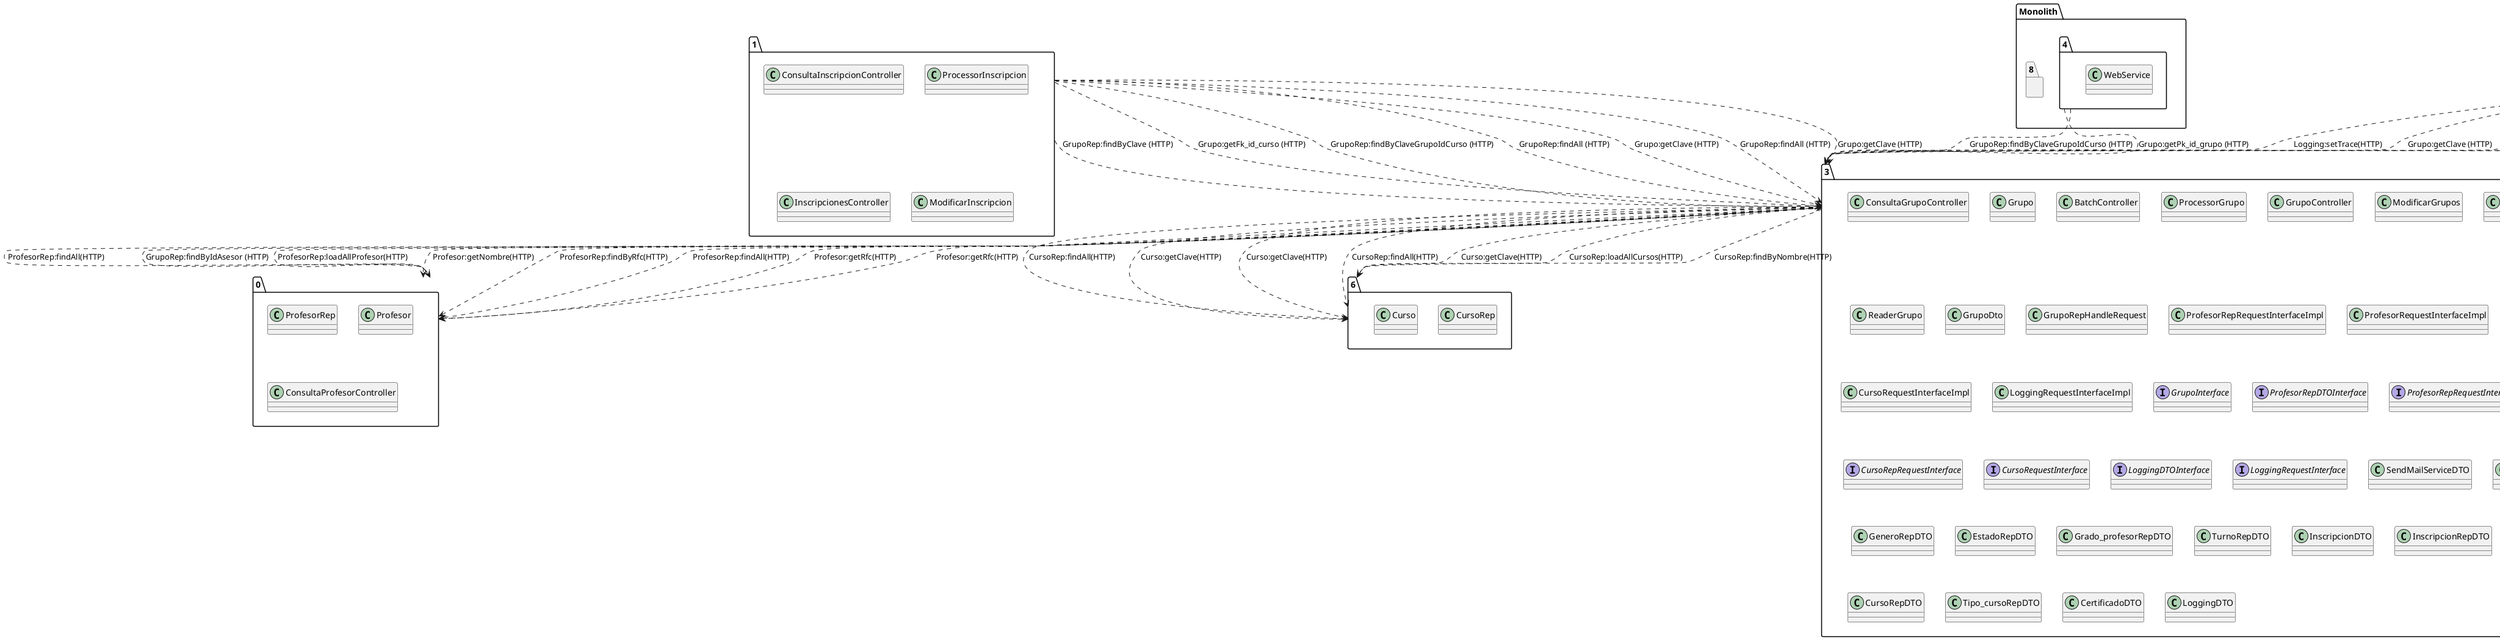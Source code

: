 @startuml
package "3"{
class Grupo
class BatchController
class ProcessorGrupo
class GrupoController
class ModificarGrupos
class GrupoRep
class ConsultaGrupoController
class ReaderGrupo
class GrupoDto
class GrupoRepHandleRequest
class ProfesorRepRequestInterfaceImpl
class ProfesorRequestInterfaceImpl
class GrupoHandleRequest
class CursoRepRequestInterfaceImpl
class CursoRequestInterfaceImpl
class LoggingRequestInterfaceImpl
interface GrupoInterface
interface ProfesorRepDTOInterface
interface ProfesorRepRequestInterface
interface ProfesorRequestInterface
interface CursoRepDTOInterface
interface CursoRepRequestInterface
interface CursoRequestInterface
interface LoggingDTOInterface
interface LoggingRequestInterface
class SendMailServiceDTO
class ProfesorDTO
class ProfesorRepDTO
class GeneroRepDTO
class EstadoRepDTO
class Grado_profesorRepDTO
class TurnoRepDTO
class InscripcionDTO
class InscripcionRepDTO
class CursoDTO
class CursoRepDTO
class Tipo_cursoRepDTO
class CertificadoDTO
class LoggingDTO
}
package "0"{
class ProfesorRep
class Profesor
class ProfesorRep
class ProfesorRep
class Profesor
class Profesor
class ProfesorRep
class ConsultaProfesorController
}
package "1"{
class ConsultaInscripcionController
class ConsultaInscripcionController
class ProcessorInscripcion
class InscripcionesController
class InscripcionesController
class ModificarInscripcion
class ModificarInscripcion
}
package "2"{
class Logging
class Logging
class ClienteCertificadoController
class ClienteCertificadoController
class CertificadoMasivoController
}
package "5"{
}
package "6"{
class CursoRep
class CursoRep
class CursoRep
class Curso
class Curso
class CursoRep
class Curso
}
package "7"{
}
package "Monolith" {
package "4"{
class WebService
class WebService
}
package "8"{
}
}
"3"..>"0":ProfesorRep:loadAllProfesor(HTTP)
"3"..>"0":Profesor:getNombre(HTTP)
"3"..>"0":ProfesorRep:findByRfc(HTTP)
"3"..>"0":ProfesorRep:findAll(HTTP)
"3"..>"0":Profesor:getRfc(HTTP)
"3"..>"0":Profesor:getRfc(HTTP)
"3"..>"0":ProfesorRep:findAll(HTTP)
"3"..>"6":CursoRep:loadAllCursos(HTTP)
"3"..>"6":CursoRep:findByNombre(HTTP)
"3"..>"6":CursoRep:findAll(HTTP)
"3"..>"6":Curso:getClave(HTTP)
"3"..>"6":Curso:getClave(HTTP)
"3"..>"6":CursoRep:findAll(HTTP)
"3"..>"6":Curso:getClave(HTTP)
"3"..>"2":Logging:setTrace(HTTP)
"3"..>"2":Logging:setTrace(HTTP)
"0"..>"3":GrupoRep:findByIdAsesor (HTTP)
"1"..>"3":GrupoRep:findByClave (HTTP)
"1"..>"3":Grupo:getFk_id_curso (HTTP)
"1"..>"3":GrupoRep:findByClaveGrupoIdCurso (HTTP)
"1"..>"3":GrupoRep:findAll (HTTP)
"1"..>"3":Grupo:getClave (HTTP)
"1"..>"3":GrupoRep:findAll (HTTP)
"1"..>"3":Grupo:getClave (HTTP)
"2"..>"3":Grupo:getClave (HTTP)
"2"..>"3":GrupoRep:findAll (HTTP)
"2"..>"3":Grupo:getClave (HTTP)
"4"..>"3":GrupoRep:findByClaveGrupoIdCurso (HTTP)
"4"..>"3":Grupo:getPk_id_grupo (HTTP)
@enduml